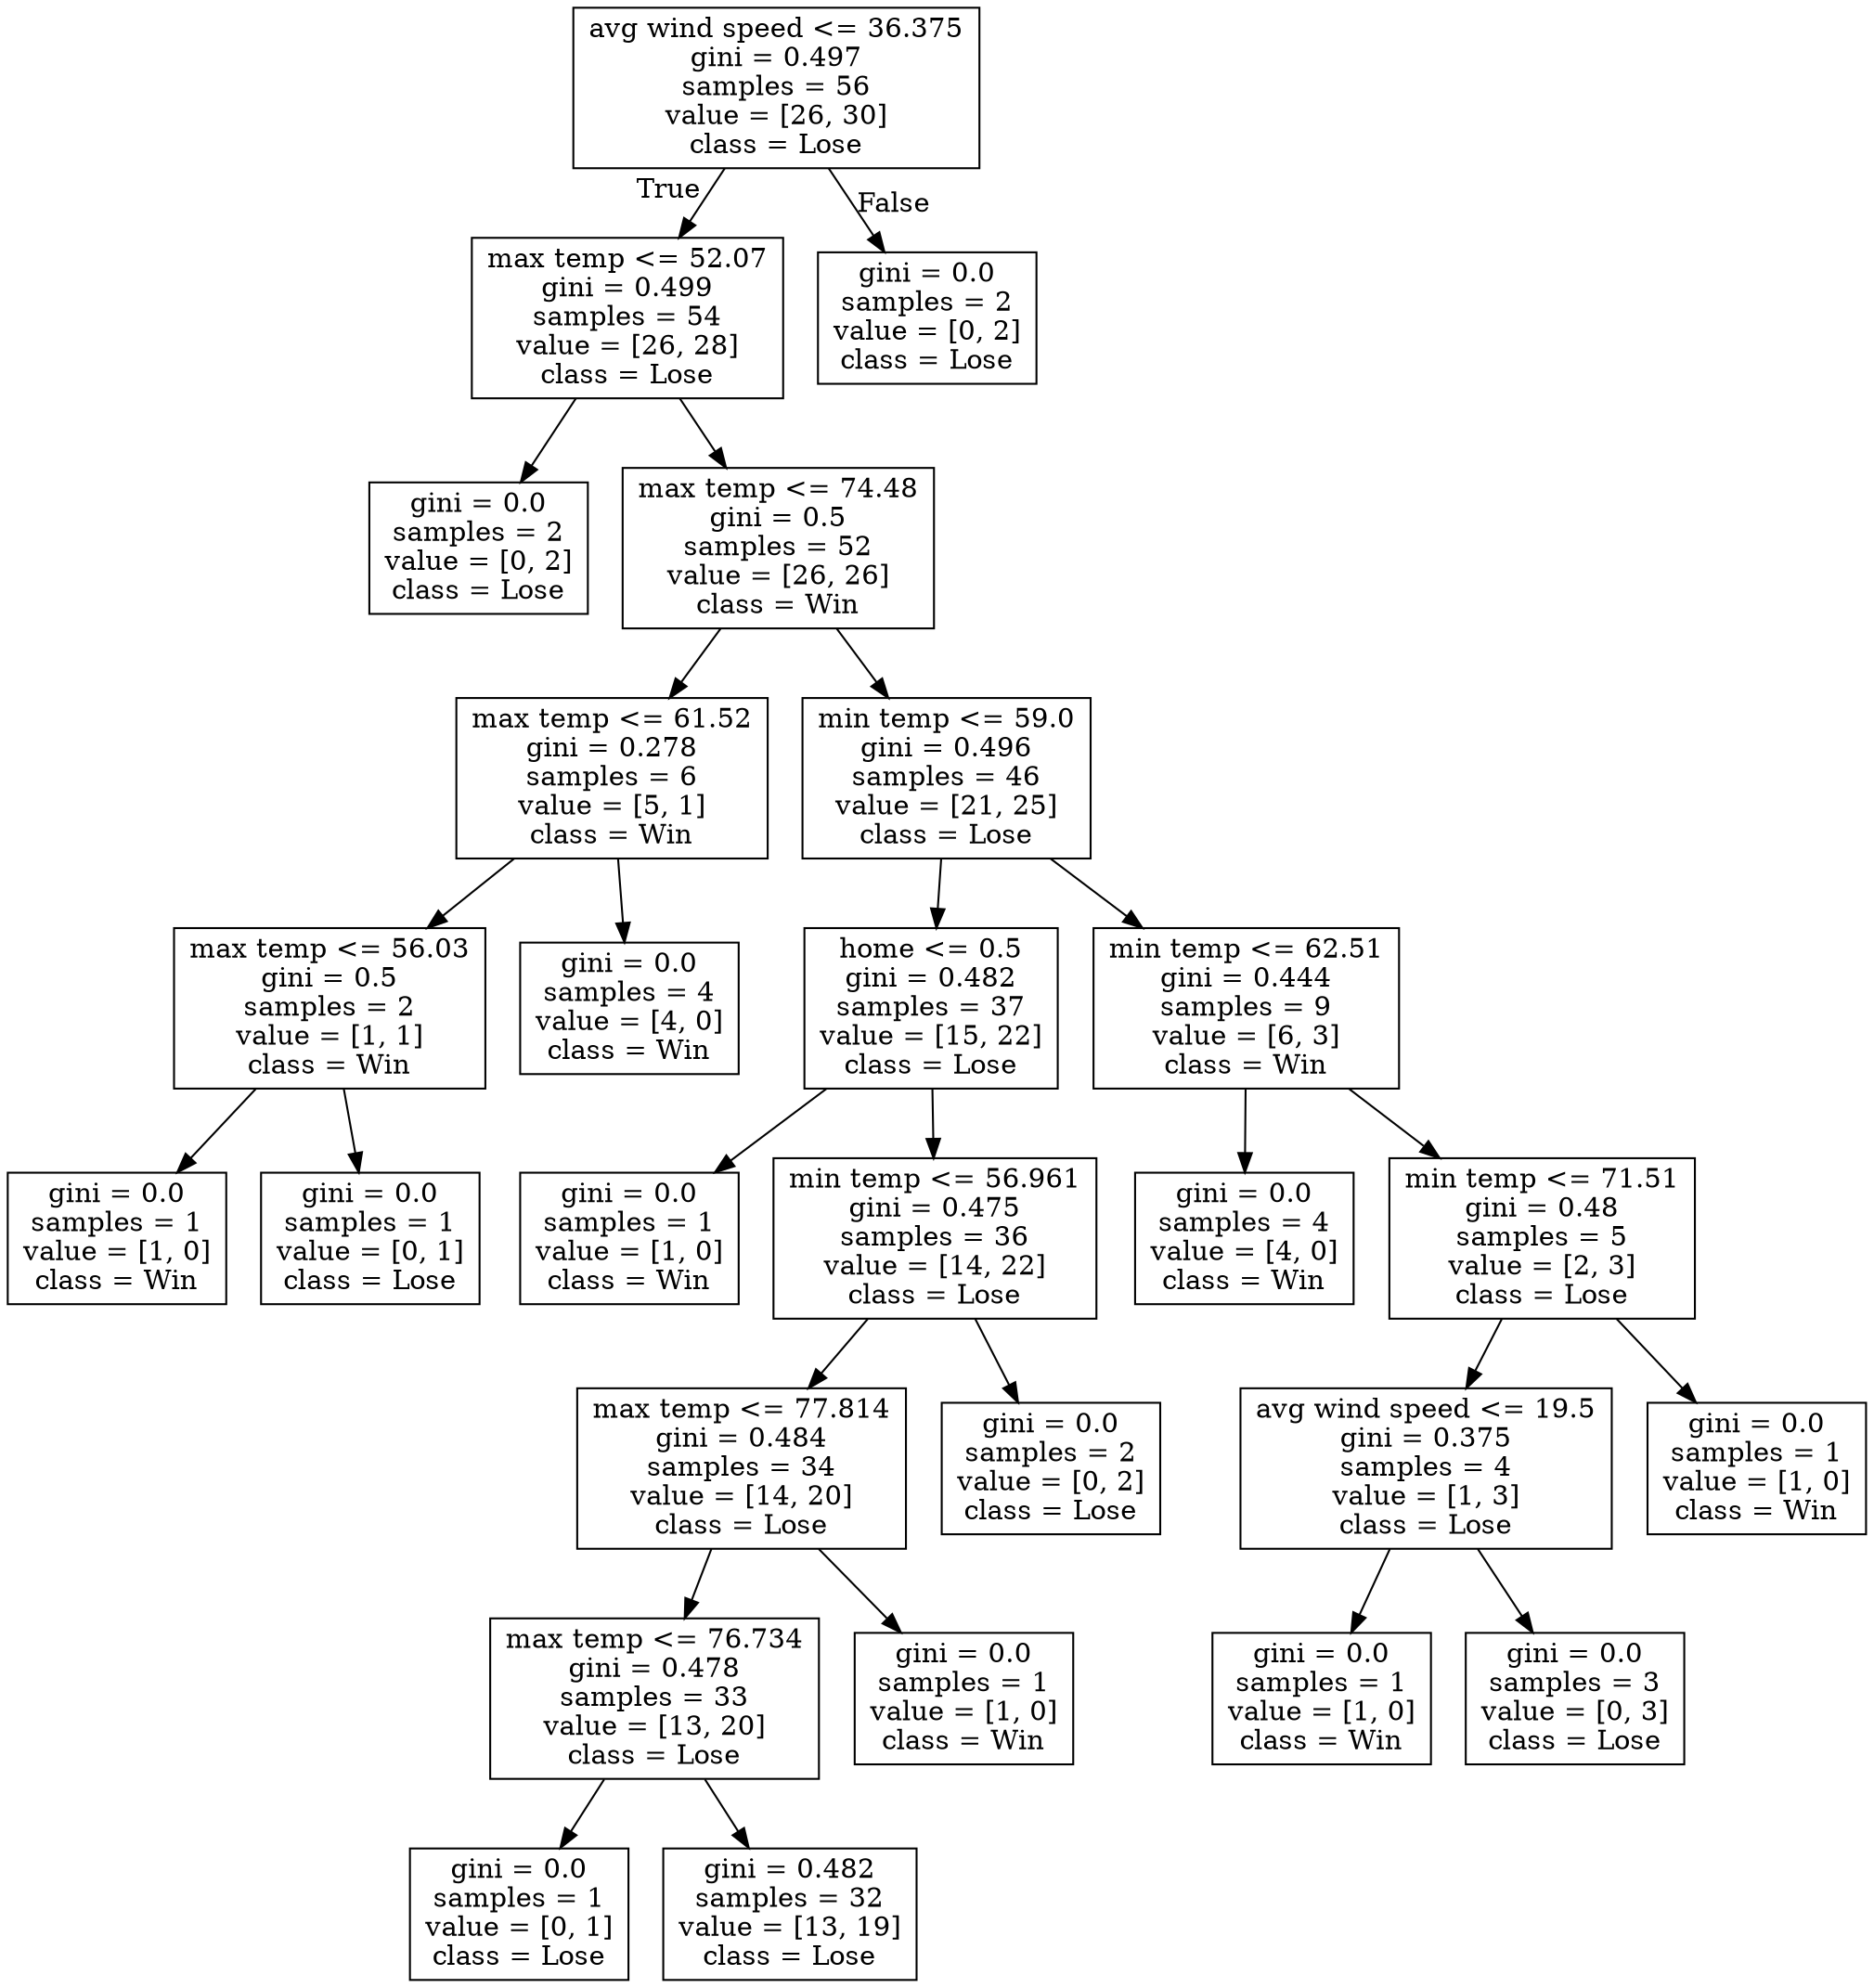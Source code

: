 digraph Tree {
node [shape=box] ;
0 [label="avg wind speed <= 36.375\ngini = 0.497\nsamples = 56\nvalue = [26, 30]\nclass = Lose"] ;
1 [label="max temp <= 52.07\ngini = 0.499\nsamples = 54\nvalue = [26, 28]\nclass = Lose"] ;
0 -> 1 [labeldistance=2.5, labelangle=45, headlabel="True"] ;
2 [label="gini = 0.0\nsamples = 2\nvalue = [0, 2]\nclass = Lose"] ;
1 -> 2 ;
3 [label="max temp <= 74.48\ngini = 0.5\nsamples = 52\nvalue = [26, 26]\nclass = Win"] ;
1 -> 3 ;
4 [label="max temp <= 61.52\ngini = 0.278\nsamples = 6\nvalue = [5, 1]\nclass = Win"] ;
3 -> 4 ;
5 [label="max temp <= 56.03\ngini = 0.5\nsamples = 2\nvalue = [1, 1]\nclass = Win"] ;
4 -> 5 ;
6 [label="gini = 0.0\nsamples = 1\nvalue = [1, 0]\nclass = Win"] ;
5 -> 6 ;
7 [label="gini = 0.0\nsamples = 1\nvalue = [0, 1]\nclass = Lose"] ;
5 -> 7 ;
8 [label="gini = 0.0\nsamples = 4\nvalue = [4, 0]\nclass = Win"] ;
4 -> 8 ;
9 [label="min temp <= 59.0\ngini = 0.496\nsamples = 46\nvalue = [21, 25]\nclass = Lose"] ;
3 -> 9 ;
10 [label="home <= 0.5\ngini = 0.482\nsamples = 37\nvalue = [15, 22]\nclass = Lose"] ;
9 -> 10 ;
11 [label="gini = 0.0\nsamples = 1\nvalue = [1, 0]\nclass = Win"] ;
10 -> 11 ;
12 [label="min temp <= 56.961\ngini = 0.475\nsamples = 36\nvalue = [14, 22]\nclass = Lose"] ;
10 -> 12 ;
13 [label="max temp <= 77.814\ngini = 0.484\nsamples = 34\nvalue = [14, 20]\nclass = Lose"] ;
12 -> 13 ;
14 [label="max temp <= 76.734\ngini = 0.478\nsamples = 33\nvalue = [13, 20]\nclass = Lose"] ;
13 -> 14 ;
15 [label="gini = 0.0\nsamples = 1\nvalue = [0, 1]\nclass = Lose"] ;
14 -> 15 ;
16 [label="gini = 0.482\nsamples = 32\nvalue = [13, 19]\nclass = Lose"] ;
14 -> 16 ;
17 [label="gini = 0.0\nsamples = 1\nvalue = [1, 0]\nclass = Win"] ;
13 -> 17 ;
18 [label="gini = 0.0\nsamples = 2\nvalue = [0, 2]\nclass = Lose"] ;
12 -> 18 ;
19 [label="min temp <= 62.51\ngini = 0.444\nsamples = 9\nvalue = [6, 3]\nclass = Win"] ;
9 -> 19 ;
20 [label="gini = 0.0\nsamples = 4\nvalue = [4, 0]\nclass = Win"] ;
19 -> 20 ;
21 [label="min temp <= 71.51\ngini = 0.48\nsamples = 5\nvalue = [2, 3]\nclass = Lose"] ;
19 -> 21 ;
22 [label="avg wind speed <= 19.5\ngini = 0.375\nsamples = 4\nvalue = [1, 3]\nclass = Lose"] ;
21 -> 22 ;
23 [label="gini = 0.0\nsamples = 1\nvalue = [1, 0]\nclass = Win"] ;
22 -> 23 ;
24 [label="gini = 0.0\nsamples = 3\nvalue = [0, 3]\nclass = Lose"] ;
22 -> 24 ;
25 [label="gini = 0.0\nsamples = 1\nvalue = [1, 0]\nclass = Win"] ;
21 -> 25 ;
26 [label="gini = 0.0\nsamples = 2\nvalue = [0, 2]\nclass = Lose"] ;
0 -> 26 [labeldistance=2.5, labelangle=-45, headlabel="False"] ;
}